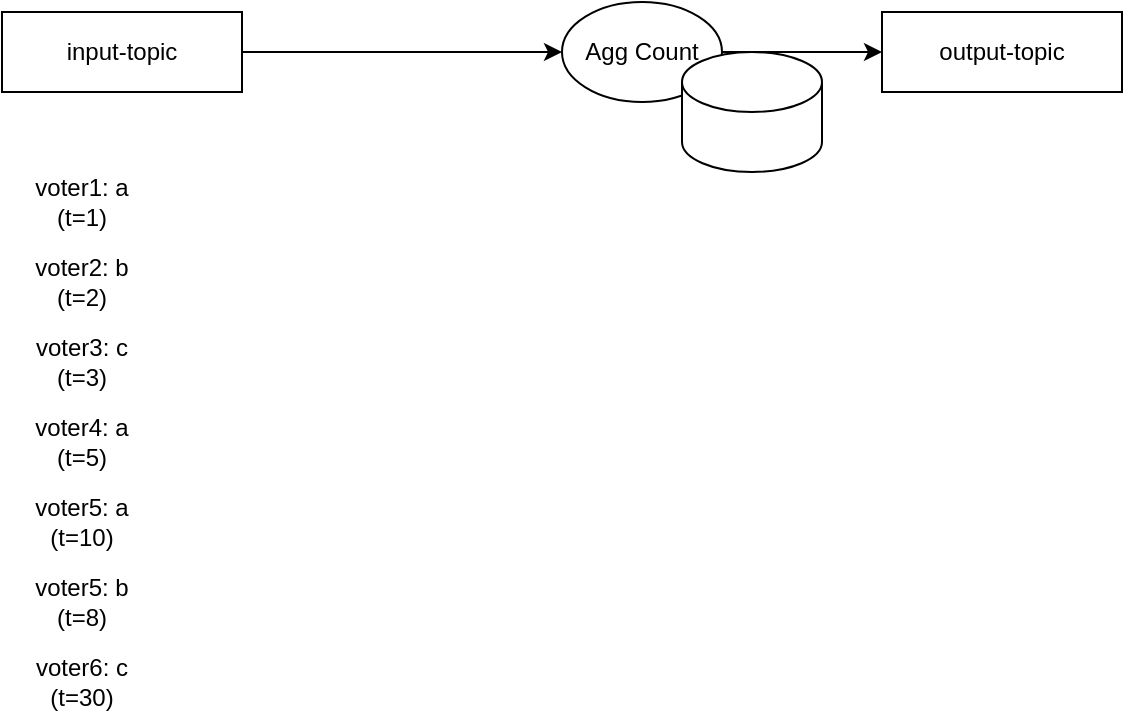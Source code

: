 <mxfile version="24.7.8">
  <diagram name="페이지-1" id="8g5Zn0wMJFjncriXSSx3">
    <mxGraphModel dx="456" dy="865" grid="1" gridSize="10" guides="1" tooltips="1" connect="1" arrows="1" fold="1" page="1" pageScale="1" pageWidth="1169" pageHeight="827" math="0" shadow="0">
      <root>
        <mxCell id="0" />
        <mxCell id="1" parent="0" />
        <mxCell id="pKS4B4EWEE2jMQGI_RAB-51" style="edgeStyle=orthogonalEdgeStyle;rounded=0;orthogonalLoop=1;jettySize=auto;html=1;entryX=0;entryY=0.5;entryDx=0;entryDy=0;strokeColor=#000000;fontColor=#000000;" edge="1" parent="1" source="pKS4B4EWEE2jMQGI_RAB-52" target="pKS4B4EWEE2jMQGI_RAB-54">
          <mxGeometry relative="1" as="geometry" />
        </mxCell>
        <mxCell id="pKS4B4EWEE2jMQGI_RAB-52" value="&lt;div&gt;&lt;font&gt;input-topic&lt;/font&gt;&lt;/div&gt;" style="rounded=0;whiteSpace=wrap;html=1;strokeColor=#000000;fontColor=#000000;" vertex="1" parent="1">
          <mxGeometry x="80" y="160" width="120" height="40" as="geometry" />
        </mxCell>
        <mxCell id="pKS4B4EWEE2jMQGI_RAB-53" style="edgeStyle=orthogonalEdgeStyle;rounded=0;orthogonalLoop=1;jettySize=auto;html=1;entryX=0;entryY=0.5;entryDx=0;entryDy=0;strokeColor=#000000;fontColor=#000000;" edge="1" parent="1" source="pKS4B4EWEE2jMQGI_RAB-54" target="pKS4B4EWEE2jMQGI_RAB-55">
          <mxGeometry relative="1" as="geometry" />
        </mxCell>
        <mxCell id="pKS4B4EWEE2jMQGI_RAB-54" value="&lt;font&gt;Agg Count&lt;/font&gt;" style="ellipse;whiteSpace=wrap;html=1;strokeColor=#000000;fontColor=#000000;" vertex="1" parent="1">
          <mxGeometry x="360" y="155" width="80" height="50" as="geometry" />
        </mxCell>
        <mxCell id="pKS4B4EWEE2jMQGI_RAB-55" value="&lt;font&gt;output-topic&lt;/font&gt;" style="rounded=0;whiteSpace=wrap;html=1;strokeColor=#000000;fontColor=#000000;" vertex="1" parent="1">
          <mxGeometry x="520" y="160" width="120" height="40" as="geometry" />
        </mxCell>
        <mxCell id="pKS4B4EWEE2jMQGI_RAB-57" value="voter1: a&lt;div&gt;(t=1)&lt;/div&gt;" style="text;html=1;align=center;verticalAlign=middle;whiteSpace=wrap;rounded=0;fontColor=#000000;" vertex="1" parent="1">
          <mxGeometry x="80" y="240" width="80" height="30" as="geometry" />
        </mxCell>
        <mxCell id="pKS4B4EWEE2jMQGI_RAB-63" value="voter2: b&lt;div&gt;(t=2)&lt;/div&gt;" style="text;html=1;align=center;verticalAlign=middle;whiteSpace=wrap;rounded=0;fontColor=#000000;" vertex="1" parent="1">
          <mxGeometry x="80" y="280" width="80" height="30" as="geometry" />
        </mxCell>
        <mxCell id="pKS4B4EWEE2jMQGI_RAB-68" value="voter3: c&lt;div&gt;(t=3)&lt;/div&gt;" style="text;html=1;align=center;verticalAlign=middle;whiteSpace=wrap;rounded=0;fontColor=#000000;" vertex="1" parent="1">
          <mxGeometry x="80" y="320" width="80" height="30" as="geometry" />
        </mxCell>
        <mxCell id="pKS4B4EWEE2jMQGI_RAB-72" value="" style="shape=cylinder3;whiteSpace=wrap;html=1;boundedLbl=1;backgroundOutline=1;size=15;strokeColor=#000000;fontColor=#000000;" vertex="1" parent="1">
          <mxGeometry x="420" y="180" width="70" height="60" as="geometry" />
        </mxCell>
        <mxCell id="pKS4B4EWEE2jMQGI_RAB-74" value="voter4: a&lt;div&gt;(t=5)&lt;/div&gt;" style="text;html=1;align=center;verticalAlign=middle;whiteSpace=wrap;rounded=0;fontColor=#000000;" vertex="1" parent="1">
          <mxGeometry x="80" y="360" width="80" height="30" as="geometry" />
        </mxCell>
        <mxCell id="pKS4B4EWEE2jMQGI_RAB-80" value="voter5: a&lt;div&gt;(t=10)&lt;/div&gt;" style="text;html=1;align=center;verticalAlign=middle;whiteSpace=wrap;rounded=0;fontColor=#000000;" vertex="1" parent="1">
          <mxGeometry x="80" y="400" width="80" height="30" as="geometry" />
        </mxCell>
        <mxCell id="pKS4B4EWEE2jMQGI_RAB-81" value="voter5: b&lt;div&gt;(t=8)&lt;/div&gt;" style="text;html=1;align=center;verticalAlign=middle;whiteSpace=wrap;rounded=0;fontColor=#000000;" vertex="1" parent="1">
          <mxGeometry x="80" y="440" width="80" height="30" as="geometry" />
        </mxCell>
        <mxCell id="pKS4B4EWEE2jMQGI_RAB-82" value="voter6: c&lt;div&gt;(t=30)&lt;/div&gt;" style="text;html=1;align=center;verticalAlign=middle;whiteSpace=wrap;rounded=0;fontColor=#000000;" vertex="1" parent="1">
          <mxGeometry x="80" y="480" width="80" height="30" as="geometry" />
        </mxCell>
      </root>
    </mxGraphModel>
  </diagram>
</mxfile>
